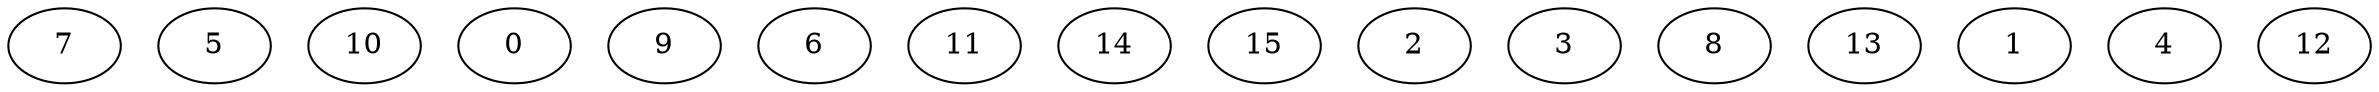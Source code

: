 digraph Independent_Nodes_16_WeightType_Random {
	graph ["Duplicate states"=0,
		GraphType=Independent,
		"Max states in OPEN"=0,
		Modes="120000ms; topo-ordered tasks, ; Pruning: task equivalence, fixed order ready list, ; F-value: ; Optimisation: best schedule length (\
SL) optimisation on equal, ",
		NumberOfTasks=16,
		"Pruned using list schedule length"=4923,
		"States removed from OPEN"=0,
		TargetSystem="Homogeneous-4",
		"Time to schedule (ms)"=188,
		"Total idle time"=0,
		"Total schedule length"=23,
		"Total sequential time"=89,
		"Total states created"=8317
	];
	7	["Finish time"=10,
		Processor=0,
		"Start time"=0,
		Weight=10];
	5	["Finish time"=9,
		Processor=1,
		"Start time"=0,
		Weight=9];
	10	["Finish time"=9,
		Processor=2,
		"Start time"=0,
		Weight=9];
	0	["Finish time"=8,
		Processor=3,
		"Start time"=0,
		Weight=8];
	9	["Finish time"=16,
		Processor=3,
		"Start time"=8,
		Weight=8];
	6	["Finish time"=16,
		Processor=1,
		"Start time"=9,
		Weight=7];
	11	["Finish time"=14,
		Processor=2,
		"Start time"=9,
		Weight=5];
	14	["Finish time"=15,
		Processor=0,
		"Start time"=10,
		Weight=5];
	15	["Finish time"=19,
		Processor=2,
		"Start time"=14,
		Weight=5];
	2	["Finish time"=19,
		Processor=0,
		"Start time"=15,
		Weight=4];
	3	["Finish time"=20,
		Processor=1,
		"Start time"=16,
		Weight=4];
	8	["Finish time"=20,
		Processor=3,
		"Start time"=16,
		Weight=4];
	13	["Finish time"=23,
		Processor=0,
		"Start time"=19,
		Weight=4];
	1	["Finish time"=22,
		Processor=2,
		"Start time"=19,
		Weight=3];
	4	["Finish time"=22,
		Processor=1,
		"Start time"=20,
		Weight=2];
	12	["Finish time"=22,
		Processor=3,
		"Start time"=20,
		Weight=2];
}

